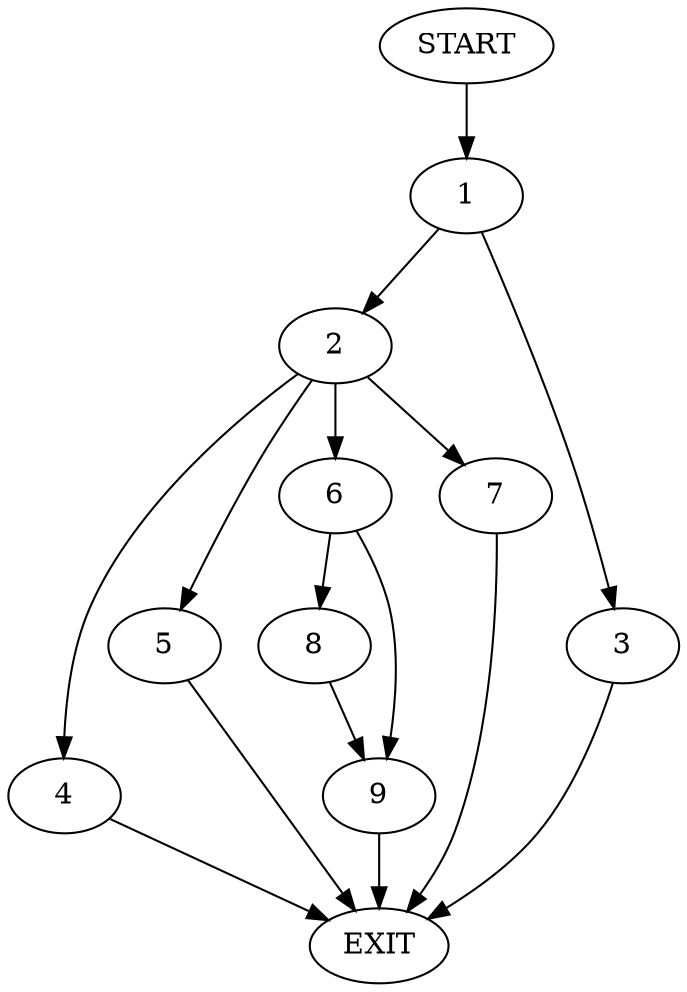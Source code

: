 digraph {
0 [label="START"]
10 [label="EXIT"]
0 -> 1
1 -> 2
1 -> 3
2 -> 4
2 -> 5
2 -> 6
2 -> 7
3 -> 10
6 -> 8
6 -> 9
7 -> 10
4 -> 10
5 -> 10
8 -> 9
9 -> 10
}
